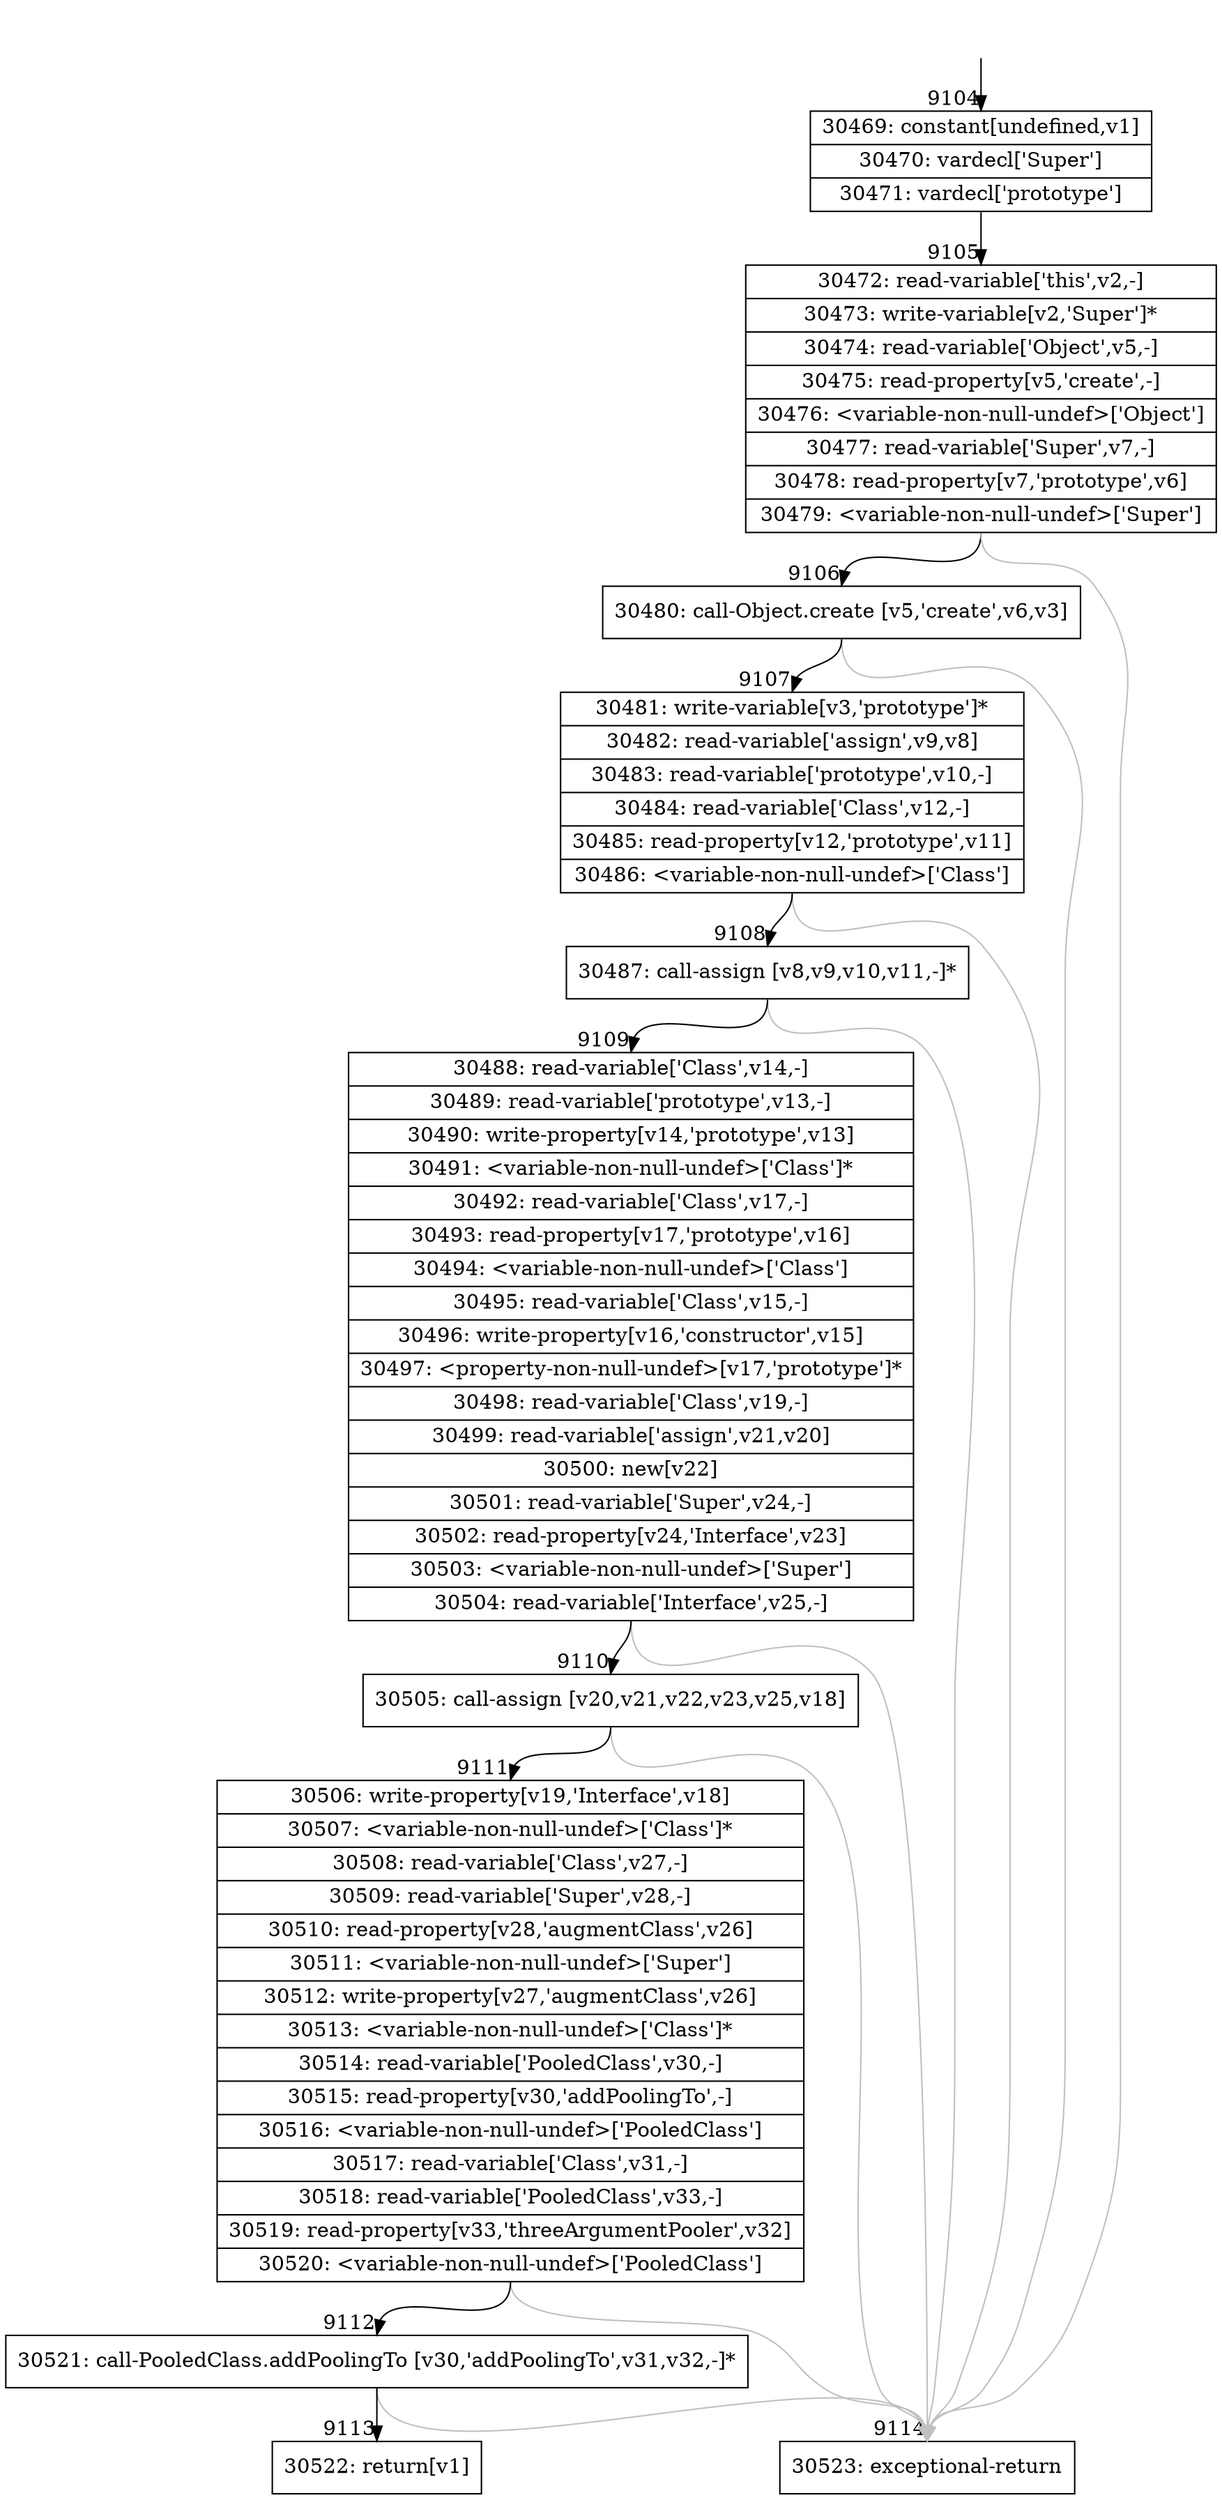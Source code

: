 digraph {
rankdir="TD"
BB_entry660[shape=none,label=""];
BB_entry660 -> BB9104 [tailport=s, headport=n, headlabel="    9104"]
BB9104 [shape=record label="{30469: constant[undefined,v1]|30470: vardecl['Super']|30471: vardecl['prototype']}" ] 
BB9104 -> BB9105 [tailport=s, headport=n, headlabel="      9105"]
BB9105 [shape=record label="{30472: read-variable['this',v2,-]|30473: write-variable[v2,'Super']*|30474: read-variable['Object',v5,-]|30475: read-property[v5,'create',-]|30476: \<variable-non-null-undef\>['Object']|30477: read-variable['Super',v7,-]|30478: read-property[v7,'prototype',v6]|30479: \<variable-non-null-undef\>['Super']}" ] 
BB9105 -> BB9106 [tailport=s, headport=n, headlabel="      9106"]
BB9105 -> BB9114 [tailport=s, headport=n, color=gray, headlabel="      9114"]
BB9106 [shape=record label="{30480: call-Object.create [v5,'create',v6,v3]}" ] 
BB9106 -> BB9107 [tailport=s, headport=n, headlabel="      9107"]
BB9106 -> BB9114 [tailport=s, headport=n, color=gray]
BB9107 [shape=record label="{30481: write-variable[v3,'prototype']*|30482: read-variable['assign',v9,v8]|30483: read-variable['prototype',v10,-]|30484: read-variable['Class',v12,-]|30485: read-property[v12,'prototype',v11]|30486: \<variable-non-null-undef\>['Class']}" ] 
BB9107 -> BB9108 [tailport=s, headport=n, headlabel="      9108"]
BB9107 -> BB9114 [tailport=s, headport=n, color=gray]
BB9108 [shape=record label="{30487: call-assign [v8,v9,v10,v11,-]*}" ] 
BB9108 -> BB9109 [tailport=s, headport=n, headlabel="      9109"]
BB9108 -> BB9114 [tailport=s, headport=n, color=gray]
BB9109 [shape=record label="{30488: read-variable['Class',v14,-]|30489: read-variable['prototype',v13,-]|30490: write-property[v14,'prototype',v13]|30491: \<variable-non-null-undef\>['Class']*|30492: read-variable['Class',v17,-]|30493: read-property[v17,'prototype',v16]|30494: \<variable-non-null-undef\>['Class']|30495: read-variable['Class',v15,-]|30496: write-property[v16,'constructor',v15]|30497: \<property-non-null-undef\>[v17,'prototype']*|30498: read-variable['Class',v19,-]|30499: read-variable['assign',v21,v20]|30500: new[v22]|30501: read-variable['Super',v24,-]|30502: read-property[v24,'Interface',v23]|30503: \<variable-non-null-undef\>['Super']|30504: read-variable['Interface',v25,-]}" ] 
BB9109 -> BB9110 [tailport=s, headport=n, headlabel="      9110"]
BB9109 -> BB9114 [tailport=s, headport=n, color=gray]
BB9110 [shape=record label="{30505: call-assign [v20,v21,v22,v23,v25,v18]}" ] 
BB9110 -> BB9111 [tailport=s, headport=n, headlabel="      9111"]
BB9110 -> BB9114 [tailport=s, headport=n, color=gray]
BB9111 [shape=record label="{30506: write-property[v19,'Interface',v18]|30507: \<variable-non-null-undef\>['Class']*|30508: read-variable['Class',v27,-]|30509: read-variable['Super',v28,-]|30510: read-property[v28,'augmentClass',v26]|30511: \<variable-non-null-undef\>['Super']|30512: write-property[v27,'augmentClass',v26]|30513: \<variable-non-null-undef\>['Class']*|30514: read-variable['PooledClass',v30,-]|30515: read-property[v30,'addPoolingTo',-]|30516: \<variable-non-null-undef\>['PooledClass']|30517: read-variable['Class',v31,-]|30518: read-variable['PooledClass',v33,-]|30519: read-property[v33,'threeArgumentPooler',v32]|30520: \<variable-non-null-undef\>['PooledClass']}" ] 
BB9111 -> BB9112 [tailport=s, headport=n, headlabel="      9112"]
BB9111 -> BB9114 [tailport=s, headport=n, color=gray]
BB9112 [shape=record label="{30521: call-PooledClass.addPoolingTo [v30,'addPoolingTo',v31,v32,-]*}" ] 
BB9112 -> BB9113 [tailport=s, headport=n, headlabel="      9113"]
BB9112 -> BB9114 [tailport=s, headport=n, color=gray]
BB9113 [shape=record label="{30522: return[v1]}" ] 
BB9114 [shape=record label="{30523: exceptional-return}" ] 
//#$~ 16080
}
